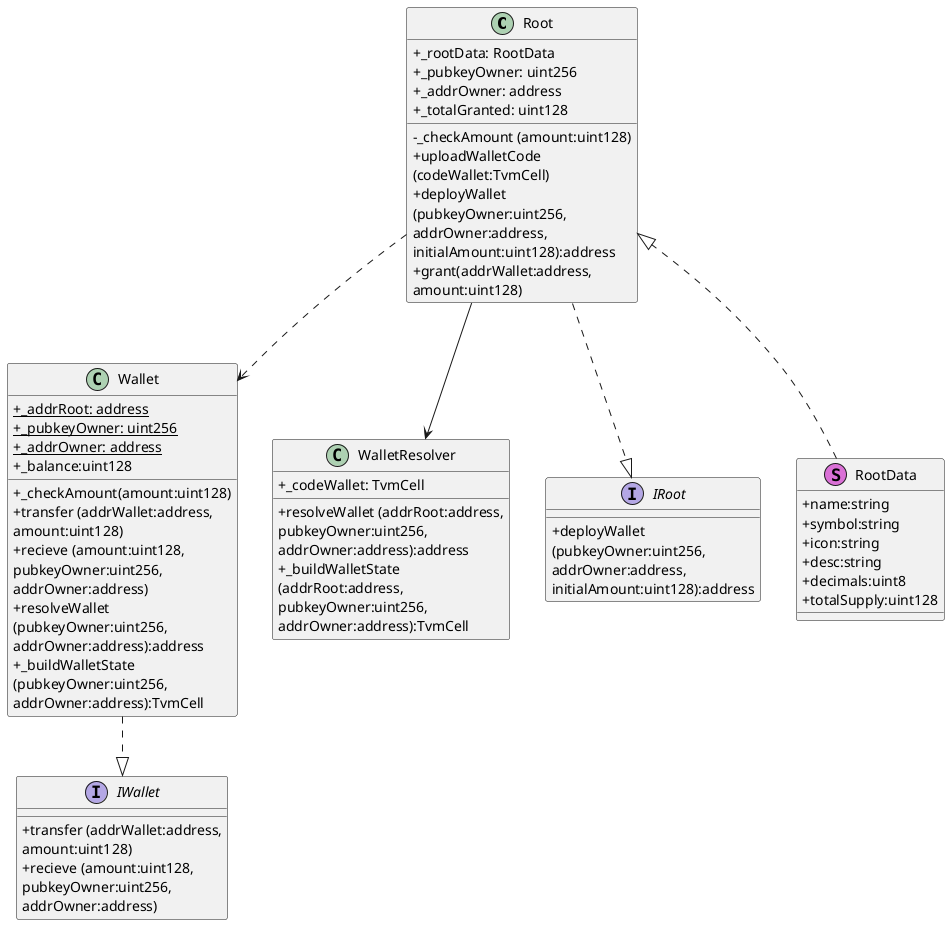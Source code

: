 @startuml Root
skinparam WrapWidth 250
skinparam classAttributeIconSize 0




class Root{
  +_rootData: RootData
  +_pubkeyOwner: uint256
  +_addrOwner: address
  +_totalGranted: uint128

    -_checkAmount (amount:uint128)
    +uploadWalletCode (codeWallet:TvmCell)
    +deployWallet (pubkeyOwner:uint256, addrOwner:address,
    initialAmount:uint128):address
    +grant(addrWallet:address, amount:uint128)
}

class Wallet{
{static} +_addrRoot: address
{static} +_pubkeyOwner: uint256
{static} +_addrOwner: address
+_balance:uint128

    +_checkAmount(amount:uint128)
    +transfer (addrWallet:address, amount:uint128)
    +recieve (amount:uint128, pubkeyOwner:uint256, addrOwner:address)
    +resolveWallet (pubkeyOwner:uint256, addrOwner:address):address
    +_buildWalletState (pubkeyOwner:uint256, addrOwner:address):TvmCell

}

class WalletResolver{
  +_codeWallet: TvmCell
    +resolveWallet (addrRoot:address, pubkeyOwner:uint256, addrOwner:address):address
    +_buildWalletState (addrRoot:address, pubkeyOwner:uint256, addrOwner:address):TvmCell
}

together {
class RootData <<(S, orchid)>>  {
+name:string
+symbol:string
+icon:string
+desc:string
+decimals:uint8
+totalSupply:uint128
}

interface IRoot {
    +deployWallet (pubkeyOwner:uint256, addrOwner:address, initialAmount:uint128):address
}
}
interface IWallet{
    +transfer (addrWallet:address, amount:uint128)
    +recieve (amount:uint128, pubkeyOwner:uint256, addrOwner:address)
}




Root --> WalletResolver
Root ..|> IRoot
Root ..> Wallet
RootData ..|> Root
Wallet ..|> IWallet
@enduml